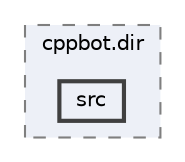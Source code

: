 digraph "build/CMakeFiles/cppbot.dir/src"
{
 // LATEX_PDF_SIZE
  bgcolor="transparent";
  edge [fontname=Helvetica,fontsize=10,labelfontname=Helvetica,labelfontsize=10];
  node [fontname=Helvetica,fontsize=10,shape=box,height=0.2,width=0.4];
  compound=true
  subgraph clusterdir_e62919a1dad3830af8145162fb4033d0 {
    graph [ bgcolor="#edf0f7", pencolor="grey50", label="cppbot.dir", fontname=Helvetica,fontsize=10 style="filled,dashed", URL="dir_e62919a1dad3830af8145162fb4033d0.html",tooltip=""]
  dir_d57e53f5002dab7800e73c3825abee34 [label="src", fillcolor="#edf0f7", color="grey25", style="filled,bold", URL="dir_d57e53f5002dab7800e73c3825abee34.html",tooltip=""];
  }
}
